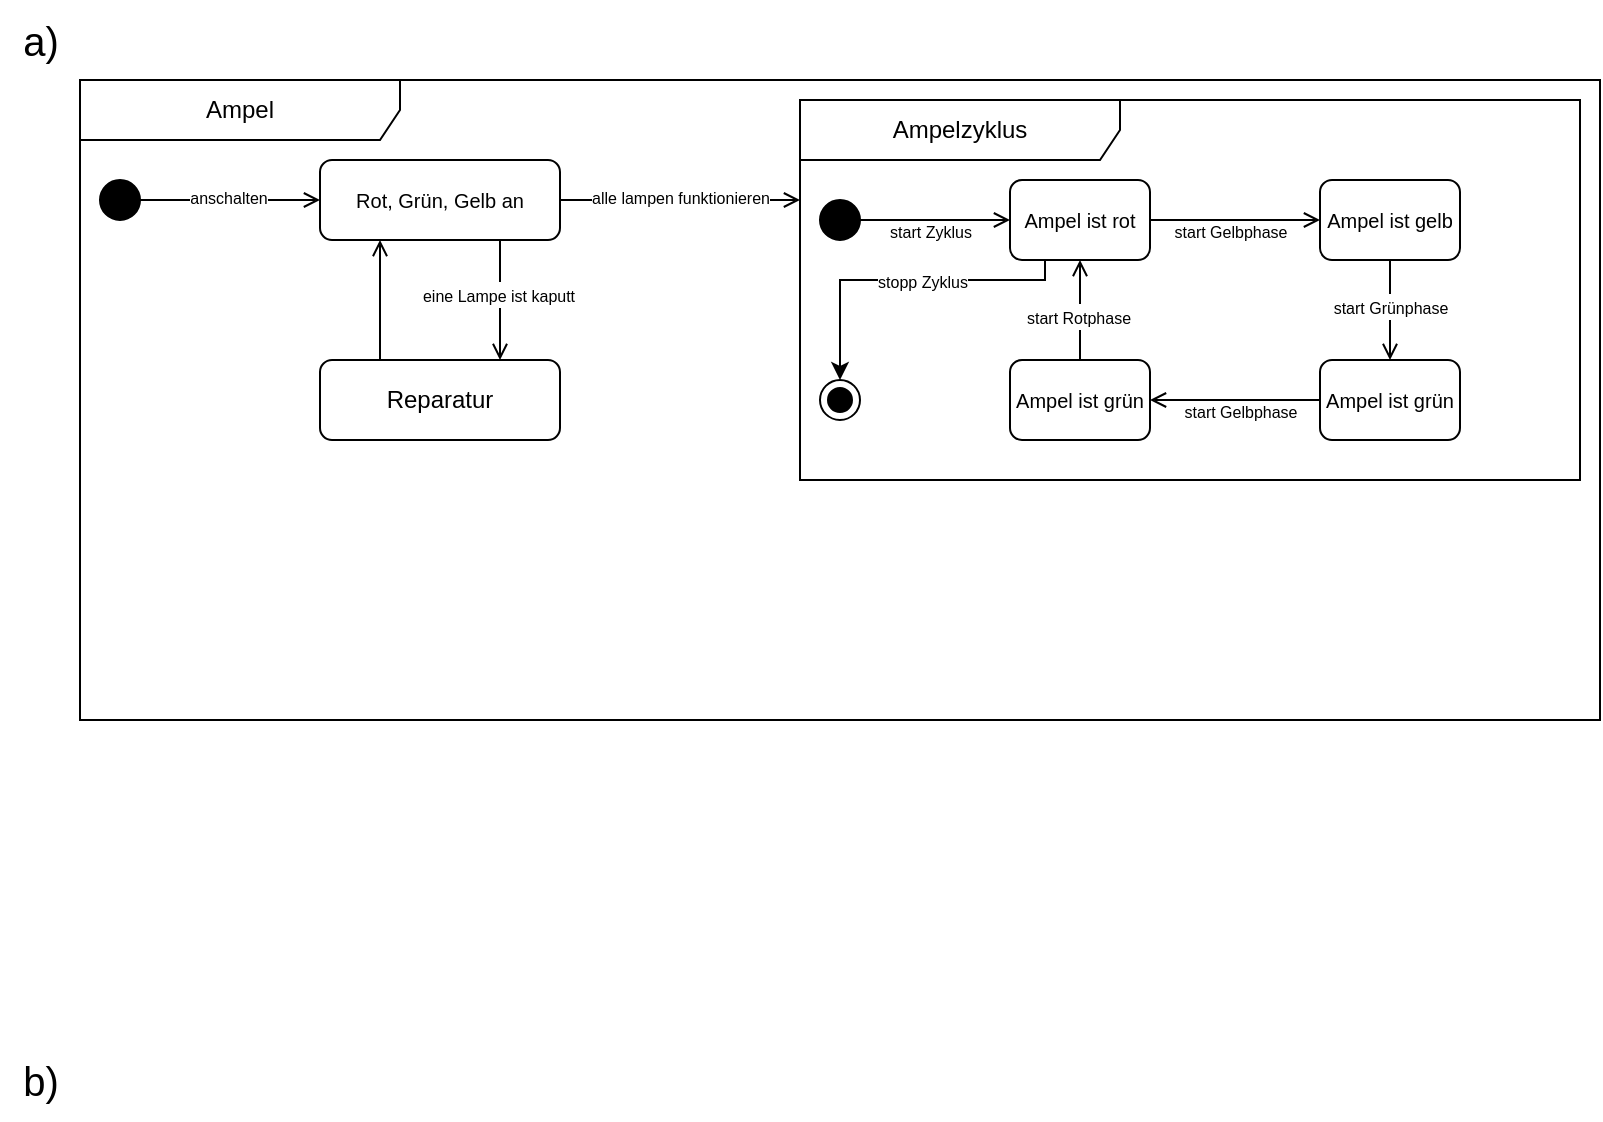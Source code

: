 <mxfile version="23.1.5" type="github">
  <diagram name="Seite-1" id="wIRSmF9mO9mYcYjR1PRm">
    <mxGraphModel dx="614" dy="332" grid="1" gridSize="10" guides="1" tooltips="1" connect="1" arrows="1" fold="1" page="1" pageScale="1" pageWidth="827" pageHeight="1169" math="0" shadow="0">
      <root>
        <mxCell id="0" />
        <mxCell id="1" parent="0" />
        <mxCell id="CwV0MnyVdzncbr3xT1BF-3" value="&lt;font style=&quot;font-size: 20px;&quot;&gt;a)&lt;/font&gt;" style="text;html=1;align=center;verticalAlign=middle;resizable=0;points=[];autosize=1;strokeColor=none;fillColor=none;" vertex="1" parent="1">
          <mxGeometry y="40" width="40" height="40" as="geometry" />
        </mxCell>
        <mxCell id="CwV0MnyVdzncbr3xT1BF-4" value="&lt;font style=&quot;font-size: 20px;&quot;&gt;b)&lt;/font&gt;" style="text;html=1;align=center;verticalAlign=middle;resizable=0;points=[];autosize=1;strokeColor=none;fillColor=none;" vertex="1" parent="1">
          <mxGeometry y="560" width="40" height="40" as="geometry" />
        </mxCell>
        <mxCell id="CwV0MnyVdzncbr3xT1BF-5" value="Ampel" style="shape=umlFrame;whiteSpace=wrap;html=1;pointerEvents=0;recursiveResize=0;container=1;collapsible=0;width=160;" vertex="1" parent="1">
          <mxGeometry x="40" y="80" width="760" height="320" as="geometry" />
        </mxCell>
        <mxCell id="CwV0MnyVdzncbr3xT1BF-8" style="edgeStyle=orthogonalEdgeStyle;rounded=0;orthogonalLoop=1;jettySize=auto;html=1;entryX=0;entryY=0.5;entryDx=0;entryDy=0;endArrow=open;endFill=0;" edge="1" parent="CwV0MnyVdzncbr3xT1BF-5" source="CwV0MnyVdzncbr3xT1BF-6" target="CwV0MnyVdzncbr3xT1BF-7">
          <mxGeometry relative="1" as="geometry" />
        </mxCell>
        <mxCell id="CwV0MnyVdzncbr3xT1BF-9" value="&lt;font style=&quot;font-size: 8px;&quot;&gt;anschalten&lt;/font&gt;" style="edgeLabel;html=1;align=center;verticalAlign=middle;resizable=0;points=[];" vertex="1" connectable="0" parent="CwV0MnyVdzncbr3xT1BF-8">
          <mxGeometry x="0.416" relative="1" as="geometry">
            <mxPoint x="-20" y="-2" as="offset" />
          </mxGeometry>
        </mxCell>
        <mxCell id="CwV0MnyVdzncbr3xT1BF-6" value="" style="ellipse;fillColor=strokeColor;html=1;" vertex="1" parent="CwV0MnyVdzncbr3xT1BF-5">
          <mxGeometry x="10" y="50" width="20" height="20" as="geometry" />
        </mxCell>
        <mxCell id="CwV0MnyVdzncbr3xT1BF-11" style="edgeStyle=orthogonalEdgeStyle;rounded=0;orthogonalLoop=1;jettySize=auto;html=1;exitX=0.75;exitY=1;exitDx=0;exitDy=0;entryX=0.75;entryY=0;entryDx=0;entryDy=0;endArrow=open;endFill=0;" edge="1" parent="CwV0MnyVdzncbr3xT1BF-5" source="CwV0MnyVdzncbr3xT1BF-7" target="CwV0MnyVdzncbr3xT1BF-10">
          <mxGeometry relative="1" as="geometry" />
        </mxCell>
        <mxCell id="CwV0MnyVdzncbr3xT1BF-12" value="&lt;font style=&quot;font-size: 8px;&quot;&gt;eine Lampe ist kaputt&lt;/font&gt;" style="edgeLabel;html=1;align=center;verticalAlign=middle;resizable=0;points=[];" vertex="1" connectable="0" parent="CwV0MnyVdzncbr3xT1BF-11">
          <mxGeometry x="-0.111" y="-1" relative="1" as="geometry">
            <mxPoint as="offset" />
          </mxGeometry>
        </mxCell>
        <mxCell id="CwV0MnyVdzncbr3xT1BF-15" style="edgeStyle=orthogonalEdgeStyle;rounded=0;orthogonalLoop=1;jettySize=auto;html=1;entryX=0;entryY=0.5;entryDx=0;entryDy=0;endArrow=open;endFill=0;" edge="1" parent="CwV0MnyVdzncbr3xT1BF-5" source="CwV0MnyVdzncbr3xT1BF-7">
          <mxGeometry relative="1" as="geometry">
            <mxPoint x="360" y="60" as="targetPoint" />
          </mxGeometry>
        </mxCell>
        <mxCell id="CwV0MnyVdzncbr3xT1BF-16" value="&lt;font style=&quot;font-size: 8px;&quot;&gt;alle lampen funktionieren&lt;/font&gt;" style="edgeLabel;html=1;align=center;verticalAlign=middle;resizable=0;points=[];" vertex="1" connectable="0" parent="CwV0MnyVdzncbr3xT1BF-15">
          <mxGeometry x="-0.014" y="2" relative="1" as="geometry">
            <mxPoint as="offset" />
          </mxGeometry>
        </mxCell>
        <mxCell id="CwV0MnyVdzncbr3xT1BF-7" value="&lt;font style=&quot;font-size: 10px;&quot;&gt;Rot, Grün, Gelb an&lt;/font&gt;" style="rounded=1;whiteSpace=wrap;html=1;" vertex="1" parent="CwV0MnyVdzncbr3xT1BF-5">
          <mxGeometry x="120" y="40" width="120" height="40" as="geometry" />
        </mxCell>
        <mxCell id="CwV0MnyVdzncbr3xT1BF-13" style="edgeStyle=orthogonalEdgeStyle;rounded=0;orthogonalLoop=1;jettySize=auto;html=1;exitX=0.25;exitY=0;exitDx=0;exitDy=0;entryX=0.25;entryY=1;entryDx=0;entryDy=0;endArrow=open;endFill=0;" edge="1" parent="CwV0MnyVdzncbr3xT1BF-5" source="CwV0MnyVdzncbr3xT1BF-10" target="CwV0MnyVdzncbr3xT1BF-7">
          <mxGeometry relative="1" as="geometry" />
        </mxCell>
        <mxCell id="CwV0MnyVdzncbr3xT1BF-10" value="Reparatur" style="rounded=1;whiteSpace=wrap;html=1;" vertex="1" parent="CwV0MnyVdzncbr3xT1BF-5">
          <mxGeometry x="120" y="140" width="120" height="40" as="geometry" />
        </mxCell>
        <mxCell id="CwV0MnyVdzncbr3xT1BF-18" value="Ampelzyklus" style="shape=umlFrame;whiteSpace=wrap;html=1;pointerEvents=0;recursiveResize=0;container=1;collapsible=0;width=160;" vertex="1" parent="CwV0MnyVdzncbr3xT1BF-5">
          <mxGeometry x="360" y="10" width="390" height="190" as="geometry" />
        </mxCell>
        <mxCell id="CwV0MnyVdzncbr3xT1BF-21" style="edgeStyle=orthogonalEdgeStyle;rounded=0;orthogonalLoop=1;jettySize=auto;html=1;entryX=0;entryY=0.5;entryDx=0;entryDy=0;endArrow=open;endFill=0;" edge="1" parent="CwV0MnyVdzncbr3xT1BF-18" source="CwV0MnyVdzncbr3xT1BF-19" target="CwV0MnyVdzncbr3xT1BF-20">
          <mxGeometry relative="1" as="geometry" />
        </mxCell>
        <mxCell id="CwV0MnyVdzncbr3xT1BF-19" value="" style="ellipse;fillColor=strokeColor;html=1;" vertex="1" parent="CwV0MnyVdzncbr3xT1BF-18">
          <mxGeometry x="10" y="50" width="20" height="20" as="geometry" />
        </mxCell>
        <mxCell id="CwV0MnyVdzncbr3xT1BF-24" style="edgeStyle=orthogonalEdgeStyle;rounded=0;orthogonalLoop=1;jettySize=auto;html=1;entryX=0;entryY=0.5;entryDx=0;entryDy=0;endArrow=open;endFill=0;" edge="1" parent="CwV0MnyVdzncbr3xT1BF-18" source="CwV0MnyVdzncbr3xT1BF-20" target="CwV0MnyVdzncbr3xT1BF-23">
          <mxGeometry relative="1" as="geometry" />
        </mxCell>
        <mxCell id="CwV0MnyVdzncbr3xT1BF-20" value="&lt;font style=&quot;font-size: 10px;&quot;&gt;Ampel ist rot&lt;/font&gt;" style="rounded=1;whiteSpace=wrap;html=1;" vertex="1" parent="CwV0MnyVdzncbr3xT1BF-18">
          <mxGeometry x="105" y="40" width="70" height="40" as="geometry" />
        </mxCell>
        <mxCell id="CwV0MnyVdzncbr3xT1BF-27" style="edgeStyle=orthogonalEdgeStyle;rounded=0;orthogonalLoop=1;jettySize=auto;html=1;entryX=0.5;entryY=0;entryDx=0;entryDy=0;endArrow=open;endFill=0;" edge="1" parent="CwV0MnyVdzncbr3xT1BF-18" source="CwV0MnyVdzncbr3xT1BF-23" target="CwV0MnyVdzncbr3xT1BF-26">
          <mxGeometry relative="1" as="geometry" />
        </mxCell>
        <mxCell id="CwV0MnyVdzncbr3xT1BF-32" value="&lt;font style=&quot;font-size: 8px;&quot;&gt;start Grünphase&lt;/font&gt;" style="edgeLabel;html=1;align=center;verticalAlign=middle;resizable=0;points=[];" vertex="1" connectable="0" parent="CwV0MnyVdzncbr3xT1BF-27">
          <mxGeometry x="-0.1" relative="1" as="geometry">
            <mxPoint as="offset" />
          </mxGeometry>
        </mxCell>
        <mxCell id="CwV0MnyVdzncbr3xT1BF-23" value="&lt;font style=&quot;font-size: 10px;&quot;&gt;Ampel ist gelb&lt;/font&gt;" style="rounded=1;whiteSpace=wrap;html=1;" vertex="1" parent="CwV0MnyVdzncbr3xT1BF-18">
          <mxGeometry x="260" y="40" width="70" height="40" as="geometry" />
        </mxCell>
        <mxCell id="CwV0MnyVdzncbr3xT1BF-25" value="&lt;font style=&quot;font-size: 8px;&quot;&gt;start Gelbphase&lt;/font&gt;" style="text;html=1;align=center;verticalAlign=middle;resizable=0;points=[];autosize=1;strokeColor=none;fillColor=none;" vertex="1" parent="CwV0MnyVdzncbr3xT1BF-18">
          <mxGeometry x="175" y="50" width="80" height="30" as="geometry" />
        </mxCell>
        <mxCell id="CwV0MnyVdzncbr3xT1BF-22" value="&lt;font style=&quot;font-size: 8px;&quot;&gt;start Zyklus&lt;/font&gt;" style="text;html=1;align=center;verticalAlign=middle;resizable=0;points=[];autosize=1;strokeColor=none;fillColor=none;" vertex="1" parent="CwV0MnyVdzncbr3xT1BF-18">
          <mxGeometry x="35" y="50" width="60" height="30" as="geometry" />
        </mxCell>
        <mxCell id="CwV0MnyVdzncbr3xT1BF-30" style="edgeStyle=orthogonalEdgeStyle;rounded=0;orthogonalLoop=1;jettySize=auto;html=1;entryX=1;entryY=0.5;entryDx=0;entryDy=0;endArrow=open;endFill=0;" edge="1" parent="CwV0MnyVdzncbr3xT1BF-18" source="CwV0MnyVdzncbr3xT1BF-26" target="CwV0MnyVdzncbr3xT1BF-29">
          <mxGeometry relative="1" as="geometry" />
        </mxCell>
        <mxCell id="CwV0MnyVdzncbr3xT1BF-26" value="&lt;font style=&quot;font-size: 10px;&quot;&gt;Ampel ist grün&lt;/font&gt;" style="rounded=1;whiteSpace=wrap;html=1;" vertex="1" parent="CwV0MnyVdzncbr3xT1BF-18">
          <mxGeometry x="260" y="130" width="70" height="40" as="geometry" />
        </mxCell>
        <mxCell id="CwV0MnyVdzncbr3xT1BF-31" style="edgeStyle=orthogonalEdgeStyle;rounded=0;orthogonalLoop=1;jettySize=auto;html=1;entryX=0.5;entryY=1;entryDx=0;entryDy=0;endArrow=open;endFill=0;" edge="1" parent="CwV0MnyVdzncbr3xT1BF-18" source="CwV0MnyVdzncbr3xT1BF-29" target="CwV0MnyVdzncbr3xT1BF-20">
          <mxGeometry relative="1" as="geometry" />
        </mxCell>
        <mxCell id="CwV0MnyVdzncbr3xT1BF-34" value="&lt;font style=&quot;font-size: 8px;&quot;&gt;start Rotphase&lt;/font&gt;" style="edgeLabel;html=1;align=center;verticalAlign=middle;resizable=0;points=[];" vertex="1" connectable="0" parent="CwV0MnyVdzncbr3xT1BF-31">
          <mxGeometry x="-0.1" y="1" relative="1" as="geometry">
            <mxPoint as="offset" />
          </mxGeometry>
        </mxCell>
        <mxCell id="CwV0MnyVdzncbr3xT1BF-36" style="edgeStyle=orthogonalEdgeStyle;rounded=0;orthogonalLoop=1;jettySize=auto;html=1;entryX=0.5;entryY=0;entryDx=0;entryDy=0;exitX=0.25;exitY=1;exitDx=0;exitDy=0;" edge="1" parent="CwV0MnyVdzncbr3xT1BF-18" source="CwV0MnyVdzncbr3xT1BF-20" target="CwV0MnyVdzncbr3xT1BF-35">
          <mxGeometry relative="1" as="geometry">
            <Array as="points">
              <mxPoint x="123" y="90" />
              <mxPoint x="20" y="90" />
            </Array>
          </mxGeometry>
        </mxCell>
        <mxCell id="CwV0MnyVdzncbr3xT1BF-37" value="&lt;font style=&quot;font-size: 8px;&quot;&gt;stopp Zyklus&lt;/font&gt;" style="edgeLabel;html=1;align=center;verticalAlign=middle;resizable=0;points=[];" vertex="1" connectable="0" parent="CwV0MnyVdzncbr3xT1BF-36">
          <mxGeometry x="-0.121" relative="1" as="geometry">
            <mxPoint as="offset" />
          </mxGeometry>
        </mxCell>
        <mxCell id="CwV0MnyVdzncbr3xT1BF-29" value="&lt;font style=&quot;font-size: 10px;&quot;&gt;Ampel ist grün&lt;/font&gt;" style="rounded=1;whiteSpace=wrap;html=1;" vertex="1" parent="CwV0MnyVdzncbr3xT1BF-18">
          <mxGeometry x="105" y="130" width="70" height="40" as="geometry" />
        </mxCell>
        <mxCell id="CwV0MnyVdzncbr3xT1BF-33" value="&lt;span style=&quot;font-size: 8px;&quot;&gt;start Gelbphase&lt;/span&gt;" style="text;html=1;align=center;verticalAlign=middle;resizable=0;points=[];autosize=1;strokeColor=none;fillColor=none;" vertex="1" parent="CwV0MnyVdzncbr3xT1BF-18">
          <mxGeometry x="180" y="140" width="80" height="30" as="geometry" />
        </mxCell>
        <mxCell id="CwV0MnyVdzncbr3xT1BF-35" value="" style="ellipse;html=1;shape=endState;fillColor=strokeColor;" vertex="1" parent="CwV0MnyVdzncbr3xT1BF-18">
          <mxGeometry x="10" y="140" width="20" height="20" as="geometry" />
        </mxCell>
      </root>
    </mxGraphModel>
  </diagram>
</mxfile>
